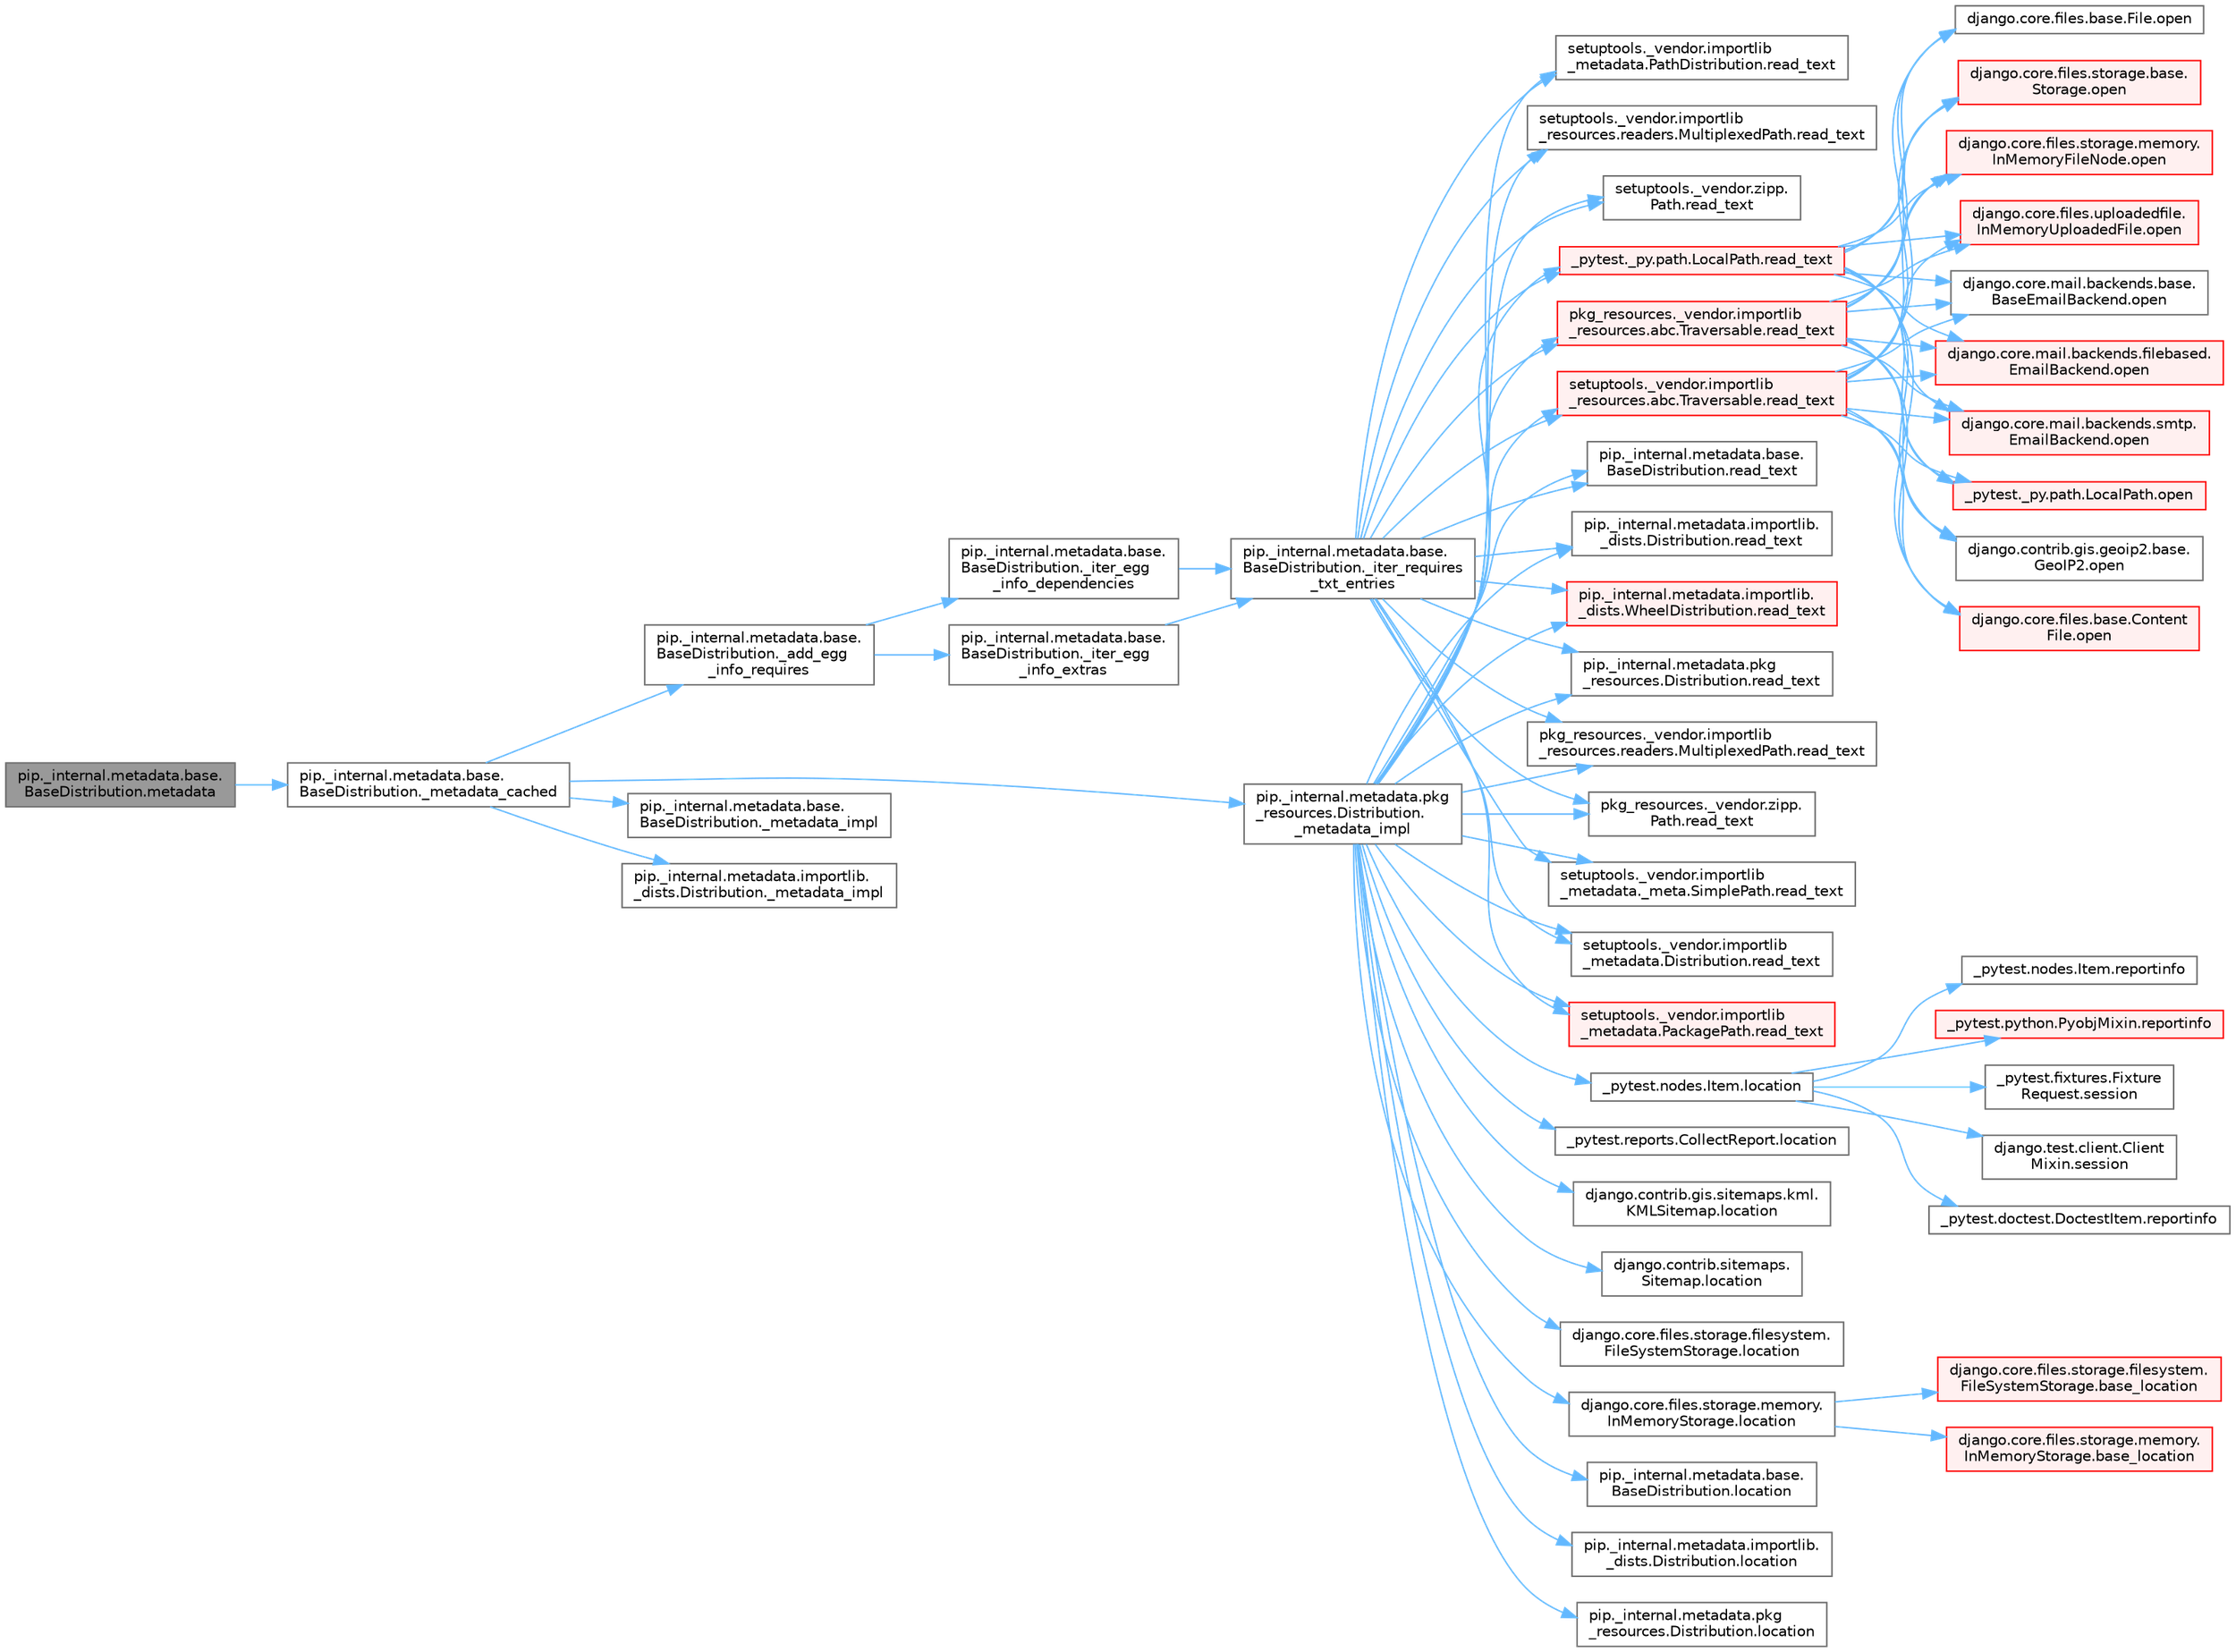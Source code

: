 digraph "pip._internal.metadata.base.BaseDistribution.metadata"
{
 // LATEX_PDF_SIZE
  bgcolor="transparent";
  edge [fontname=Helvetica,fontsize=10,labelfontname=Helvetica,labelfontsize=10];
  node [fontname=Helvetica,fontsize=10,shape=box,height=0.2,width=0.4];
  rankdir="LR";
  Node1 [id="Node000001",label="pip._internal.metadata.base.\lBaseDistribution.metadata",height=0.2,width=0.4,color="gray40", fillcolor="grey60", style="filled", fontcolor="black",tooltip=" "];
  Node1 -> Node2 [id="edge1_Node000001_Node000002",color="steelblue1",style="solid",tooltip=" "];
  Node2 [id="Node000002",label="pip._internal.metadata.base.\lBaseDistribution._metadata_cached",height=0.2,width=0.4,color="grey40", fillcolor="white", style="filled",URL="$classpip_1_1__internal_1_1metadata_1_1base_1_1_base_distribution.html#a12683b16870a097bbe854e4ee3364f7f",tooltip=" "];
  Node2 -> Node3 [id="edge2_Node000002_Node000003",color="steelblue1",style="solid",tooltip=" "];
  Node3 [id="Node000003",label="pip._internal.metadata.base.\lBaseDistribution._add_egg\l_info_requires",height=0.2,width=0.4,color="grey40", fillcolor="white", style="filled",URL="$classpip_1_1__internal_1_1metadata_1_1base_1_1_base_distribution.html#aeb9894db2a91eedb5e651e5fe5607d50",tooltip=" "];
  Node3 -> Node4 [id="edge3_Node000003_Node000004",color="steelblue1",style="solid",tooltip=" "];
  Node4 [id="Node000004",label="pip._internal.metadata.base.\lBaseDistribution._iter_egg\l_info_dependencies",height=0.2,width=0.4,color="grey40", fillcolor="white", style="filled",URL="$classpip_1_1__internal_1_1metadata_1_1base_1_1_base_distribution.html#a9f32d31e5b61159777221f9d87e296c8",tooltip=" "];
  Node4 -> Node5 [id="edge4_Node000004_Node000005",color="steelblue1",style="solid",tooltip=" "];
  Node5 [id="Node000005",label="pip._internal.metadata.base.\lBaseDistribution._iter_requires\l_txt_entries",height=0.2,width=0.4,color="grey40", fillcolor="white", style="filled",URL="$classpip_1_1__internal_1_1metadata_1_1base_1_1_base_distribution.html#a4ab931da7b4a3e0c22e0bae3f95af7e7",tooltip=" "];
  Node5 -> Node6 [id="edge5_Node000005_Node000006",color="steelblue1",style="solid",tooltip=" "];
  Node6 [id="Node000006",label="_pytest._py.path.LocalPath.read_text",height=0.2,width=0.4,color="red", fillcolor="#FFF0F0", style="filled",URL="$class__pytest_1_1__py_1_1path_1_1_local_path.html#aea3efa14b998c32e27f6604263858398",tooltip=" "];
  Node6 -> Node7 [id="edge6_Node000006_Node000007",color="steelblue1",style="solid",tooltip=" "];
  Node7 [id="Node000007",label="_pytest._py.path.LocalPath.open",height=0.2,width=0.4,color="red", fillcolor="#FFF0F0", style="filled",URL="$class__pytest_1_1__py_1_1path_1_1_local_path.html#ac72dbda993b11dc52a738bfc6267dda0",tooltip=" "];
  Node6 -> Node31 [id="edge7_Node000006_Node000031",color="steelblue1",style="solid",tooltip=" "];
  Node31 [id="Node000031",label="django.contrib.gis.geoip2.base.\lGeoIP2.open",height=0.2,width=0.4,color="grey40", fillcolor="white", style="filled",URL="$classdjango_1_1contrib_1_1gis_1_1geoip2_1_1base_1_1_geo_i_p2.html#a39b20c40f1d3f4e4a37f9a4b8cd40e4d",tooltip=" "];
  Node6 -> Node32 [id="edge8_Node000006_Node000032",color="steelblue1",style="solid",tooltip=" "];
  Node32 [id="Node000032",label="django.core.files.base.Content\lFile.open",height=0.2,width=0.4,color="red", fillcolor="#FFF0F0", style="filled",URL="$classdjango_1_1core_1_1files_1_1base_1_1_content_file.html#a2d9c2fb349c078834c401c23b3b10250",tooltip=" "];
  Node6 -> Node262 [id="edge9_Node000006_Node000262",color="steelblue1",style="solid",tooltip=" "];
  Node262 [id="Node000262",label="django.core.files.base.File.open",height=0.2,width=0.4,color="grey40", fillcolor="white", style="filled",URL="$classdjango_1_1core_1_1files_1_1base_1_1_file.html#a77453efc21bb631b97bff9f6aff27eb1",tooltip=" "];
  Node6 -> Node263 [id="edge10_Node000006_Node000263",color="steelblue1",style="solid",tooltip=" "];
  Node263 [id="Node000263",label="django.core.files.storage.base.\lStorage.open",height=0.2,width=0.4,color="red", fillcolor="#FFF0F0", style="filled",URL="$classdjango_1_1core_1_1files_1_1storage_1_1base_1_1_storage.html#a83f5a2f19c0564c4a1732f88b32c4b49",tooltip=" "];
  Node6 -> Node592 [id="edge11_Node000006_Node000592",color="steelblue1",style="solid",tooltip=" "];
  Node592 [id="Node000592",label="django.core.files.storage.memory.\lInMemoryFileNode.open",height=0.2,width=0.4,color="red", fillcolor="#FFF0F0", style="filled",URL="$classdjango_1_1core_1_1files_1_1storage_1_1memory_1_1_in_memory_file_node.html#a5c6b58cc9c725338da58591f6c689798",tooltip=" "];
  Node6 -> Node596 [id="edge12_Node000006_Node000596",color="steelblue1",style="solid",tooltip=" "];
  Node596 [id="Node000596",label="django.core.files.uploadedfile.\lInMemoryUploadedFile.open",height=0.2,width=0.4,color="red", fillcolor="#FFF0F0", style="filled",URL="$classdjango_1_1core_1_1files_1_1uploadedfile_1_1_in_memory_uploaded_file.html#a7f211d59dc27d050a61d27ca2e0f5f40",tooltip=" "];
  Node6 -> Node597 [id="edge13_Node000006_Node000597",color="steelblue1",style="solid",tooltip=" "];
  Node597 [id="Node000597",label="django.core.mail.backends.base.\lBaseEmailBackend.open",height=0.2,width=0.4,color="grey40", fillcolor="white", style="filled",URL="$classdjango_1_1core_1_1mail_1_1backends_1_1base_1_1_base_email_backend.html#af6f1cc1a0a6e09c1461109c5dab1557b",tooltip=" "];
  Node6 -> Node598 [id="edge14_Node000006_Node000598",color="steelblue1",style="solid",tooltip=" "];
  Node598 [id="Node000598",label="django.core.mail.backends.filebased.\lEmailBackend.open",height=0.2,width=0.4,color="red", fillcolor="#FFF0F0", style="filled",URL="$classdjango_1_1core_1_1mail_1_1backends_1_1filebased_1_1_email_backend.html#acc1a9fd1f47e8c6b22587d70427d0bf9",tooltip=" "];
  Node6 -> Node599 [id="edge15_Node000006_Node000599",color="steelblue1",style="solid",tooltip=" "];
  Node599 [id="Node000599",label="django.core.mail.backends.smtp.\lEmailBackend.open",height=0.2,width=0.4,color="red", fillcolor="#FFF0F0", style="filled",URL="$classdjango_1_1core_1_1mail_1_1backends_1_1smtp_1_1_email_backend.html#a739b3a346c87c0fd9854f988b8a4dd3a",tooltip=" "];
  Node5 -> Node584 [id="edge16_Node000005_Node000584",color="steelblue1",style="solid",tooltip=" "];
  Node584 [id="Node000584",label="pip._internal.metadata.base.\lBaseDistribution.read_text",height=0.2,width=0.4,color="grey40", fillcolor="white", style="filled",URL="$classpip_1_1__internal_1_1metadata_1_1base_1_1_base_distribution.html#aee8b95b847303b9f182a3e50fa87117b",tooltip=" "];
  Node5 -> Node585 [id="edge17_Node000005_Node000585",color="steelblue1",style="solid",tooltip=" "];
  Node585 [id="Node000585",label="pip._internal.metadata.importlib.\l_dists.Distribution.read_text",height=0.2,width=0.4,color="grey40", fillcolor="white", style="filled",URL="$classpip_1_1__internal_1_1metadata_1_1importlib_1_1__dists_1_1_distribution.html#a021582f7f44124b7bb65f852028af7b3",tooltip=" "];
  Node5 -> Node586 [id="edge18_Node000005_Node000586",color="steelblue1",style="solid",tooltip=" "];
  Node586 [id="Node000586",label="pip._internal.metadata.importlib.\l_dists.WheelDistribution.read_text",height=0.2,width=0.4,color="red", fillcolor="#FFF0F0", style="filled",URL="$classpip_1_1__internal_1_1metadata_1_1importlib_1_1__dists_1_1_wheel_distribution.html#aa3193bac38c166aa24bce971bf339d08",tooltip=" "];
  Node5 -> Node590 [id="edge19_Node000005_Node000590",color="steelblue1",style="solid",tooltip=" "];
  Node590 [id="Node000590",label="pip._internal.metadata.pkg\l_resources.Distribution.read_text",height=0.2,width=0.4,color="grey40", fillcolor="white", style="filled",URL="$classpip_1_1__internal_1_1metadata_1_1pkg__resources_1_1_distribution.html#a0cf924ce0fc51f545d24d00b1e62d304",tooltip=" "];
  Node5 -> Node591 [id="edge20_Node000005_Node000591",color="steelblue1",style="solid",tooltip=" "];
  Node591 [id="Node000591",label="pkg_resources._vendor.importlib\l_resources.abc.Traversable.read_text",height=0.2,width=0.4,color="red", fillcolor="#FFF0F0", style="filled",URL="$classpkg__resources_1_1__vendor_1_1importlib__resources_1_1abc_1_1_traversable.html#a2fa0982edeea4b5f1a38953c1d81f10b",tooltip=" "];
  Node591 -> Node7 [id="edge21_Node000591_Node000007",color="steelblue1",style="solid",tooltip=" "];
  Node591 -> Node31 [id="edge22_Node000591_Node000031",color="steelblue1",style="solid",tooltip=" "];
  Node591 -> Node32 [id="edge23_Node000591_Node000032",color="steelblue1",style="solid",tooltip=" "];
  Node591 -> Node262 [id="edge24_Node000591_Node000262",color="steelblue1",style="solid",tooltip=" "];
  Node591 -> Node263 [id="edge25_Node000591_Node000263",color="steelblue1",style="solid",tooltip=" "];
  Node591 -> Node592 [id="edge26_Node000591_Node000592",color="steelblue1",style="solid",tooltip=" "];
  Node591 -> Node596 [id="edge27_Node000591_Node000596",color="steelblue1",style="solid",tooltip=" "];
  Node591 -> Node597 [id="edge28_Node000591_Node000597",color="steelblue1",style="solid",tooltip=" "];
  Node591 -> Node598 [id="edge29_Node000591_Node000598",color="steelblue1",style="solid",tooltip=" "];
  Node591 -> Node599 [id="edge30_Node000591_Node000599",color="steelblue1",style="solid",tooltip=" "];
  Node5 -> Node1338 [id="edge31_Node000005_Node001338",color="steelblue1",style="solid",tooltip=" "];
  Node1338 [id="Node001338",label="pkg_resources._vendor.importlib\l_resources.readers.MultiplexedPath.read_text",height=0.2,width=0.4,color="grey40", fillcolor="white", style="filled",URL="$classpkg__resources_1_1__vendor_1_1importlib__resources_1_1readers_1_1_multiplexed_path.html#a8f849a312b90d152317d151463828cc3",tooltip=" "];
  Node5 -> Node1339 [id="edge32_Node000005_Node001339",color="steelblue1",style="solid",tooltip=" "];
  Node1339 [id="Node001339",label="pkg_resources._vendor.zipp.\lPath.read_text",height=0.2,width=0.4,color="grey40", fillcolor="white", style="filled",URL="$classpkg__resources_1_1__vendor_1_1zipp_1_1_path.html#ae61c0d791af6980df9f3a12d535e9bcd",tooltip=" "];
  Node5 -> Node1340 [id="edge33_Node000005_Node001340",color="steelblue1",style="solid",tooltip=" "];
  Node1340 [id="Node001340",label="setuptools._vendor.importlib\l_metadata._meta.SimplePath.read_text",height=0.2,width=0.4,color="grey40", fillcolor="white", style="filled",URL="$classsetuptools_1_1__vendor_1_1importlib__metadata_1_1__meta_1_1_simple_path.html#a84f0d195228a821cc844ea9f1b3f3449",tooltip=" "];
  Node5 -> Node1341 [id="edge34_Node000005_Node001341",color="steelblue1",style="solid",tooltip=" "];
  Node1341 [id="Node001341",label="setuptools._vendor.importlib\l_metadata.Distribution.read_text",height=0.2,width=0.4,color="grey40", fillcolor="white", style="filled",URL="$classsetuptools_1_1__vendor_1_1importlib__metadata_1_1_distribution.html#a23d47987a7e86daec1e89198d1daddea",tooltip=" "];
  Node5 -> Node1342 [id="edge35_Node000005_Node001342",color="steelblue1",style="solid",tooltip=" "];
  Node1342 [id="Node001342",label="setuptools._vendor.importlib\l_metadata.PackagePath.read_text",height=0.2,width=0.4,color="red", fillcolor="#FFF0F0", style="filled",URL="$classsetuptools_1_1__vendor_1_1importlib__metadata_1_1_package_path.html#a39242d72760bba73b008f298119b94fa",tooltip=" "];
  Node5 -> Node3870 [id="edge36_Node000005_Node003870",color="steelblue1",style="solid",tooltip=" "];
  Node3870 [id="Node003870",label="setuptools._vendor.importlib\l_metadata.PathDistribution.read_text",height=0.2,width=0.4,color="grey40", fillcolor="white", style="filled",URL="$classsetuptools_1_1__vendor_1_1importlib__metadata_1_1_path_distribution.html#a34fc3493bfea77a9ab9f49df52a40e4b",tooltip=" "];
  Node5 -> Node3871 [id="edge37_Node000005_Node003871",color="steelblue1",style="solid",tooltip=" "];
  Node3871 [id="Node003871",label="setuptools._vendor.importlib\l_resources.abc.Traversable.read_text",height=0.2,width=0.4,color="red", fillcolor="#FFF0F0", style="filled",URL="$classsetuptools_1_1__vendor_1_1importlib__resources_1_1abc_1_1_traversable.html#aee408e70fdcc58915b97b67f3dd981a3",tooltip=" "];
  Node3871 -> Node7 [id="edge38_Node003871_Node000007",color="steelblue1",style="solid",tooltip=" "];
  Node3871 -> Node31 [id="edge39_Node003871_Node000031",color="steelblue1",style="solid",tooltip=" "];
  Node3871 -> Node32 [id="edge40_Node003871_Node000032",color="steelblue1",style="solid",tooltip=" "];
  Node3871 -> Node262 [id="edge41_Node003871_Node000262",color="steelblue1",style="solid",tooltip=" "];
  Node3871 -> Node263 [id="edge42_Node003871_Node000263",color="steelblue1",style="solid",tooltip=" "];
  Node3871 -> Node592 [id="edge43_Node003871_Node000592",color="steelblue1",style="solid",tooltip=" "];
  Node3871 -> Node596 [id="edge44_Node003871_Node000596",color="steelblue1",style="solid",tooltip=" "];
  Node3871 -> Node597 [id="edge45_Node003871_Node000597",color="steelblue1",style="solid",tooltip=" "];
  Node3871 -> Node598 [id="edge46_Node003871_Node000598",color="steelblue1",style="solid",tooltip=" "];
  Node3871 -> Node599 [id="edge47_Node003871_Node000599",color="steelblue1",style="solid",tooltip=" "];
  Node5 -> Node3872 [id="edge48_Node000005_Node003872",color="steelblue1",style="solid",tooltip=" "];
  Node3872 [id="Node003872",label="setuptools._vendor.importlib\l_resources.readers.MultiplexedPath.read_text",height=0.2,width=0.4,color="grey40", fillcolor="white", style="filled",URL="$classsetuptools_1_1__vendor_1_1importlib__resources_1_1readers_1_1_multiplexed_path.html#a0518724e7903c8da431de10762e01692",tooltip=" "];
  Node5 -> Node3873 [id="edge49_Node000005_Node003873",color="steelblue1",style="solid",tooltip=" "];
  Node3873 [id="Node003873",label="setuptools._vendor.zipp.\lPath.read_text",height=0.2,width=0.4,color="grey40", fillcolor="white", style="filled",URL="$classsetuptools_1_1__vendor_1_1zipp_1_1_path.html#a795c8802cf3ce19b6c9cb6adc2374efd",tooltip=" "];
  Node3 -> Node4521 [id="edge50_Node000003_Node004521",color="steelblue1",style="solid",tooltip=" "];
  Node4521 [id="Node004521",label="pip._internal.metadata.base.\lBaseDistribution._iter_egg\l_info_extras",height=0.2,width=0.4,color="grey40", fillcolor="white", style="filled",URL="$classpip_1_1__internal_1_1metadata_1_1base_1_1_base_distribution.html#a27b7f678c0092f845d007f6237123895",tooltip=" "];
  Node4521 -> Node5 [id="edge51_Node004521_Node000005",color="steelblue1",style="solid",tooltip=" "];
  Node2 -> Node4522 [id="edge52_Node000002_Node004522",color="steelblue1",style="solid",tooltip=" "];
  Node4522 [id="Node004522",label="pip._internal.metadata.base.\lBaseDistribution._metadata_impl",height=0.2,width=0.4,color="grey40", fillcolor="white", style="filled",URL="$classpip_1_1__internal_1_1metadata_1_1base_1_1_base_distribution.html#a18a2f14fc837c208a6d54ce9482417cf",tooltip=" "];
  Node2 -> Node4523 [id="edge53_Node000002_Node004523",color="steelblue1",style="solid",tooltip=" "];
  Node4523 [id="Node004523",label="pip._internal.metadata.importlib.\l_dists.Distribution._metadata_impl",height=0.2,width=0.4,color="grey40", fillcolor="white", style="filled",URL="$classpip_1_1__internal_1_1metadata_1_1importlib_1_1__dists_1_1_distribution.html#a01a7493802313213e25687772f436b6f",tooltip=" "];
  Node2 -> Node4524 [id="edge54_Node000002_Node004524",color="steelblue1",style="solid",tooltip=" "];
  Node4524 [id="Node004524",label="pip._internal.metadata.pkg\l_resources.Distribution.\l_metadata_impl",height=0.2,width=0.4,color="grey40", fillcolor="white", style="filled",URL="$classpip_1_1__internal_1_1metadata_1_1pkg__resources_1_1_distribution.html#a7d4ae76260de7d1936446c407277ad5b",tooltip=" "];
  Node4524 -> Node276 [id="edge55_Node004524_Node000276",color="steelblue1",style="solid",tooltip=" "];
  Node276 [id="Node000276",label="_pytest.nodes.Item.location",height=0.2,width=0.4,color="grey40", fillcolor="white", style="filled",URL="$class__pytest_1_1nodes_1_1_item.html#a09cd5bab99de1b92a3aa6f76ba8aa206",tooltip=" "];
  Node276 -> Node277 [id="edge56_Node000276_Node000277",color="steelblue1",style="solid",tooltip=" "];
  Node277 [id="Node000277",label="_pytest.doctest.DoctestItem.reportinfo",height=0.2,width=0.4,color="grey40", fillcolor="white", style="filled",URL="$class__pytest_1_1doctest_1_1_doctest_item.html#a00a7c63dfd7841cdaabdfa5868b3527e",tooltip=" "];
  Node276 -> Node278 [id="edge57_Node000276_Node000278",color="steelblue1",style="solid",tooltip=" "];
  Node278 [id="Node000278",label="_pytest.nodes.Item.reportinfo",height=0.2,width=0.4,color="grey40", fillcolor="white", style="filled",URL="$class__pytest_1_1nodes_1_1_item.html#acefddfa0bee9995e894706e25592e894",tooltip=" "];
  Node276 -> Node279 [id="edge58_Node000276_Node000279",color="steelblue1",style="solid",tooltip=" "];
  Node279 [id="Node000279",label="_pytest.python.PyobjMixin.reportinfo",height=0.2,width=0.4,color="red", fillcolor="#FFF0F0", style="filled",URL="$class__pytest_1_1python_1_1_pyobj_mixin.html#a2ca5e945a25b4905a7eb6c4f01f48191",tooltip=" "];
  Node276 -> Node285 [id="edge59_Node000276_Node000285",color="steelblue1",style="solid",tooltip=" "];
  Node285 [id="Node000285",label="_pytest.fixtures.Fixture\lRequest.session",height=0.2,width=0.4,color="grey40", fillcolor="white", style="filled",URL="$class__pytest_1_1fixtures_1_1_fixture_request.html#a036bd83bde7d69bd385c8404bb0f8dd7",tooltip=" "];
  Node276 -> Node286 [id="edge60_Node000276_Node000286",color="steelblue1",style="solid",tooltip=" "];
  Node286 [id="Node000286",label="django.test.client.Client\lMixin.session",height=0.2,width=0.4,color="grey40", fillcolor="white", style="filled",URL="$classdjango_1_1test_1_1client_1_1_client_mixin.html#af7f22841bb68fc37a4cccb6b8d92dc40",tooltip=" "];
  Node4524 -> Node287 [id="edge61_Node004524_Node000287",color="steelblue1",style="solid",tooltip=" "];
  Node287 [id="Node000287",label="_pytest.reports.CollectReport.location",height=0.2,width=0.4,color="grey40", fillcolor="white", style="filled",URL="$class__pytest_1_1reports_1_1_collect_report.html#a3df6c3a6598c22fd46d30789b1a43393",tooltip=" "];
  Node4524 -> Node288 [id="edge62_Node004524_Node000288",color="steelblue1",style="solid",tooltip=" "];
  Node288 [id="Node000288",label="django.contrib.gis.sitemaps.kml.\lKMLSitemap.location",height=0.2,width=0.4,color="grey40", fillcolor="white", style="filled",URL="$classdjango_1_1contrib_1_1gis_1_1sitemaps_1_1kml_1_1_k_m_l_sitemap.html#aeae9b718dc149bb1b470a9c52ac5628f",tooltip=" "];
  Node4524 -> Node289 [id="edge63_Node004524_Node000289",color="steelblue1",style="solid",tooltip=" "];
  Node289 [id="Node000289",label="django.contrib.sitemaps.\lSitemap.location",height=0.2,width=0.4,color="grey40", fillcolor="white", style="filled",URL="$classdjango_1_1contrib_1_1sitemaps_1_1_sitemap.html#aa50de5996662f62a25b44d826e56f3d1",tooltip=" "];
  Node4524 -> Node290 [id="edge64_Node004524_Node000290",color="steelblue1",style="solid",tooltip=" "];
  Node290 [id="Node000290",label="django.core.files.storage.filesystem.\lFileSystemStorage.location",height=0.2,width=0.4,color="grey40", fillcolor="white", style="filled",URL="$classdjango_1_1core_1_1files_1_1storage_1_1filesystem_1_1_file_system_storage.html#a96c687dfbe5a613789ce671d432b4e05",tooltip=" "];
  Node4524 -> Node291 [id="edge65_Node004524_Node000291",color="steelblue1",style="solid",tooltip=" "];
  Node291 [id="Node000291",label="django.core.files.storage.memory.\lInMemoryStorage.location",height=0.2,width=0.4,color="grey40", fillcolor="white", style="filled",URL="$classdjango_1_1core_1_1files_1_1storage_1_1memory_1_1_in_memory_storage.html#ac07879a754326faa2de48cb4929aec21",tooltip=" "];
  Node291 -> Node292 [id="edge66_Node000291_Node000292",color="steelblue1",style="solid",tooltip=" "];
  Node292 [id="Node000292",label="django.core.files.storage.filesystem.\lFileSystemStorage.base_location",height=0.2,width=0.4,color="red", fillcolor="#FFF0F0", style="filled",URL="$classdjango_1_1core_1_1files_1_1storage_1_1filesystem_1_1_file_system_storage.html#aab15e13dc9df22740960fa72aba72da5",tooltip=" "];
  Node291 -> Node4453 [id="edge67_Node000291_Node004453",color="steelblue1",style="solid",tooltip=" "];
  Node4453 [id="Node004453",label="django.core.files.storage.memory.\lInMemoryStorage.base_location",height=0.2,width=0.4,color="red", fillcolor="#FFF0F0", style="filled",URL="$classdjango_1_1core_1_1files_1_1storage_1_1memory_1_1_in_memory_storage.html#a9602f1ede0aef08a10acc830af0caa7e",tooltip=" "];
  Node4524 -> Node398 [id="edge68_Node004524_Node000398",color="steelblue1",style="solid",tooltip=" "];
  Node398 [id="Node000398",label="pip._internal.metadata.base.\lBaseDistribution.location",height=0.2,width=0.4,color="grey40", fillcolor="white", style="filled",URL="$classpip_1_1__internal_1_1metadata_1_1base_1_1_base_distribution.html#af41d226a9fda04459c2e55c71152b3b0",tooltip=" "];
  Node4524 -> Node399 [id="edge69_Node004524_Node000399",color="steelblue1",style="solid",tooltip=" "];
  Node399 [id="Node000399",label="pip._internal.metadata.importlib.\l_dists.Distribution.location",height=0.2,width=0.4,color="grey40", fillcolor="white", style="filled",URL="$classpip_1_1__internal_1_1metadata_1_1importlib_1_1__dists_1_1_distribution.html#a501af487c943a5f3c1caf6464b7b7abf",tooltip=" "];
  Node4524 -> Node400 [id="edge70_Node004524_Node000400",color="steelblue1",style="solid",tooltip=" "];
  Node400 [id="Node000400",label="pip._internal.metadata.pkg\l_resources.Distribution.location",height=0.2,width=0.4,color="grey40", fillcolor="white", style="filled",URL="$classpip_1_1__internal_1_1metadata_1_1pkg__resources_1_1_distribution.html#a0f2f12c49a237ef615c9763d10b66e6b",tooltip=" "];
  Node4524 -> Node6 [id="edge71_Node004524_Node000006",color="steelblue1",style="solid",tooltip=" "];
  Node4524 -> Node584 [id="edge72_Node004524_Node000584",color="steelblue1",style="solid",tooltip=" "];
  Node4524 -> Node585 [id="edge73_Node004524_Node000585",color="steelblue1",style="solid",tooltip=" "];
  Node4524 -> Node586 [id="edge74_Node004524_Node000586",color="steelblue1",style="solid",tooltip=" "];
  Node4524 -> Node590 [id="edge75_Node004524_Node000590",color="steelblue1",style="solid",tooltip=" "];
  Node4524 -> Node591 [id="edge76_Node004524_Node000591",color="steelblue1",style="solid",tooltip=" "];
  Node4524 -> Node1338 [id="edge77_Node004524_Node001338",color="steelblue1",style="solid",tooltip=" "];
  Node4524 -> Node1339 [id="edge78_Node004524_Node001339",color="steelblue1",style="solid",tooltip=" "];
  Node4524 -> Node1340 [id="edge79_Node004524_Node001340",color="steelblue1",style="solid",tooltip=" "];
  Node4524 -> Node1341 [id="edge80_Node004524_Node001341",color="steelblue1",style="solid",tooltip=" "];
  Node4524 -> Node1342 [id="edge81_Node004524_Node001342",color="steelblue1",style="solid",tooltip=" "];
  Node4524 -> Node3870 [id="edge82_Node004524_Node003870",color="steelblue1",style="solid",tooltip=" "];
  Node4524 -> Node3871 [id="edge83_Node004524_Node003871",color="steelblue1",style="solid",tooltip=" "];
  Node4524 -> Node3872 [id="edge84_Node004524_Node003872",color="steelblue1",style="solid",tooltip=" "];
  Node4524 -> Node3873 [id="edge85_Node004524_Node003873",color="steelblue1",style="solid",tooltip=" "];
}
